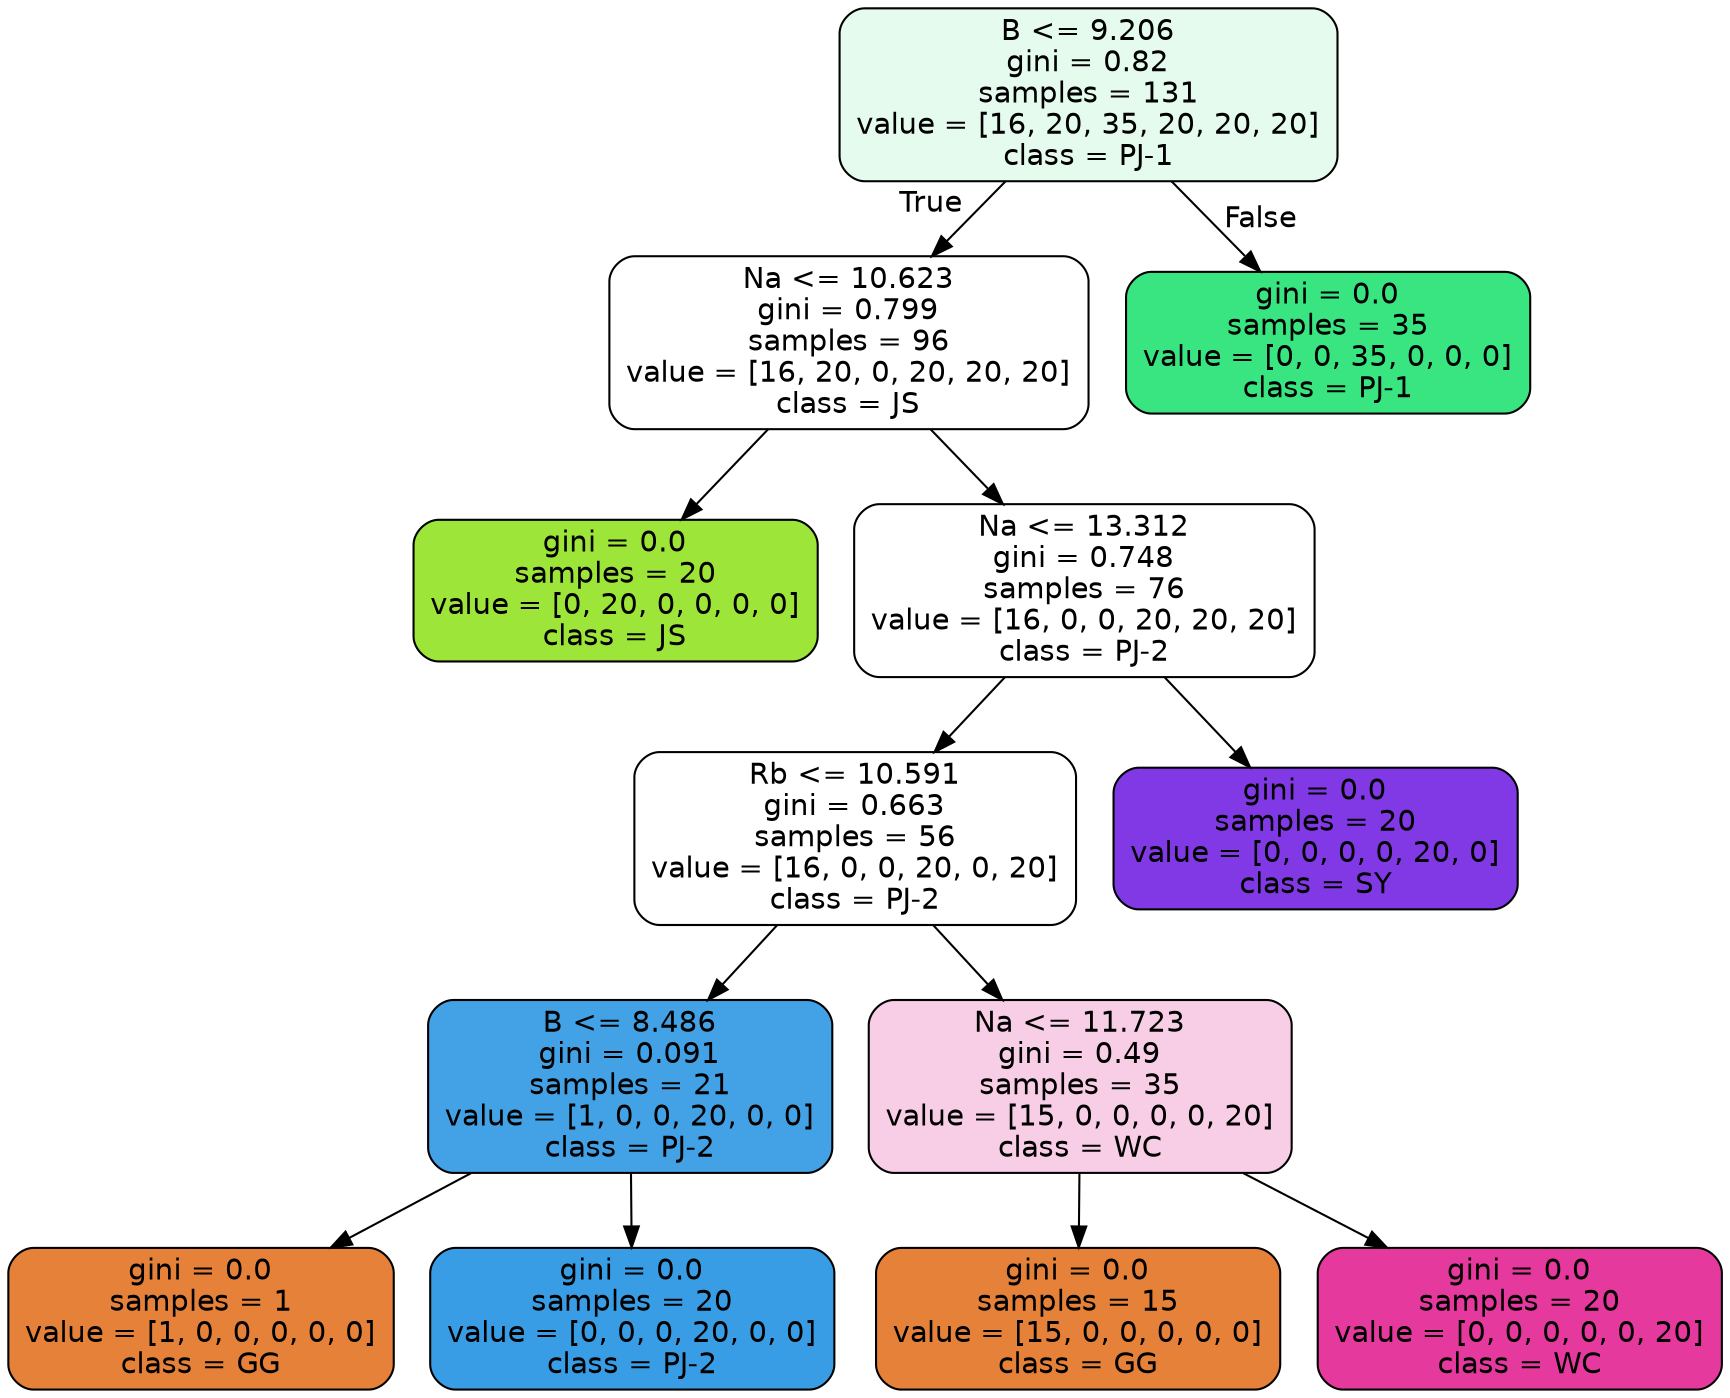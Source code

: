 digraph Tree {
node [shape=box, style="filled, rounded", color="black", fontname=helvetica] ;
edge [fontname=helvetica] ;
0 [label="B <= 9.206\ngini = 0.82\nsamples = 131\nvalue = [16, 20, 35, 20, 20, 20]\nclass = PJ-1", fillcolor="#e4fbee"] ;
1 [label="Na <= 10.623\ngini = 0.799\nsamples = 96\nvalue = [16, 20, 0, 20, 20, 20]\nclass = JS", fillcolor="#ffffff"] ;
0 -> 1 [labeldistance=2.5, labelangle=45, headlabel="True"] ;
2 [label="gini = 0.0\nsamples = 20\nvalue = [0, 20, 0, 0, 0, 0]\nclass = JS", fillcolor="#9de539"] ;
1 -> 2 ;
3 [label="Na <= 13.312\ngini = 0.748\nsamples = 76\nvalue = [16, 0, 0, 20, 20, 20]\nclass = PJ-2", fillcolor="#ffffff"] ;
1 -> 3 ;
4 [label="Rb <= 10.591\ngini = 0.663\nsamples = 56\nvalue = [16, 0, 0, 20, 0, 20]\nclass = PJ-2", fillcolor="#ffffff"] ;
3 -> 4 ;
5 [label="B <= 8.486\ngini = 0.091\nsamples = 21\nvalue = [1, 0, 0, 20, 0, 0]\nclass = PJ-2", fillcolor="#43a2e6"] ;
4 -> 5 ;
6 [label="gini = 0.0\nsamples = 1\nvalue = [1, 0, 0, 0, 0, 0]\nclass = GG", fillcolor="#e58139"] ;
5 -> 6 ;
7 [label="gini = 0.0\nsamples = 20\nvalue = [0, 0, 0, 20, 0, 0]\nclass = PJ-2", fillcolor="#399de5"] ;
5 -> 7 ;
8 [label="Na <= 11.723\ngini = 0.49\nsamples = 35\nvalue = [15, 0, 0, 0, 0, 20]\nclass = WC", fillcolor="#f8cee6"] ;
4 -> 8 ;
9 [label="gini = 0.0\nsamples = 15\nvalue = [15, 0, 0, 0, 0, 0]\nclass = GG", fillcolor="#e58139"] ;
8 -> 9 ;
10 [label="gini = 0.0\nsamples = 20\nvalue = [0, 0, 0, 0, 0, 20]\nclass = WC", fillcolor="#e5399d"] ;
8 -> 10 ;
11 [label="gini = 0.0\nsamples = 20\nvalue = [0, 0, 0, 0, 20, 0]\nclass = SY", fillcolor="#8139e5"] ;
3 -> 11 ;
12 [label="gini = 0.0\nsamples = 35\nvalue = [0, 0, 35, 0, 0, 0]\nclass = PJ-1", fillcolor="#39e581"] ;
0 -> 12 [labeldistance=2.5, labelangle=-45, headlabel="False"] ;
}
